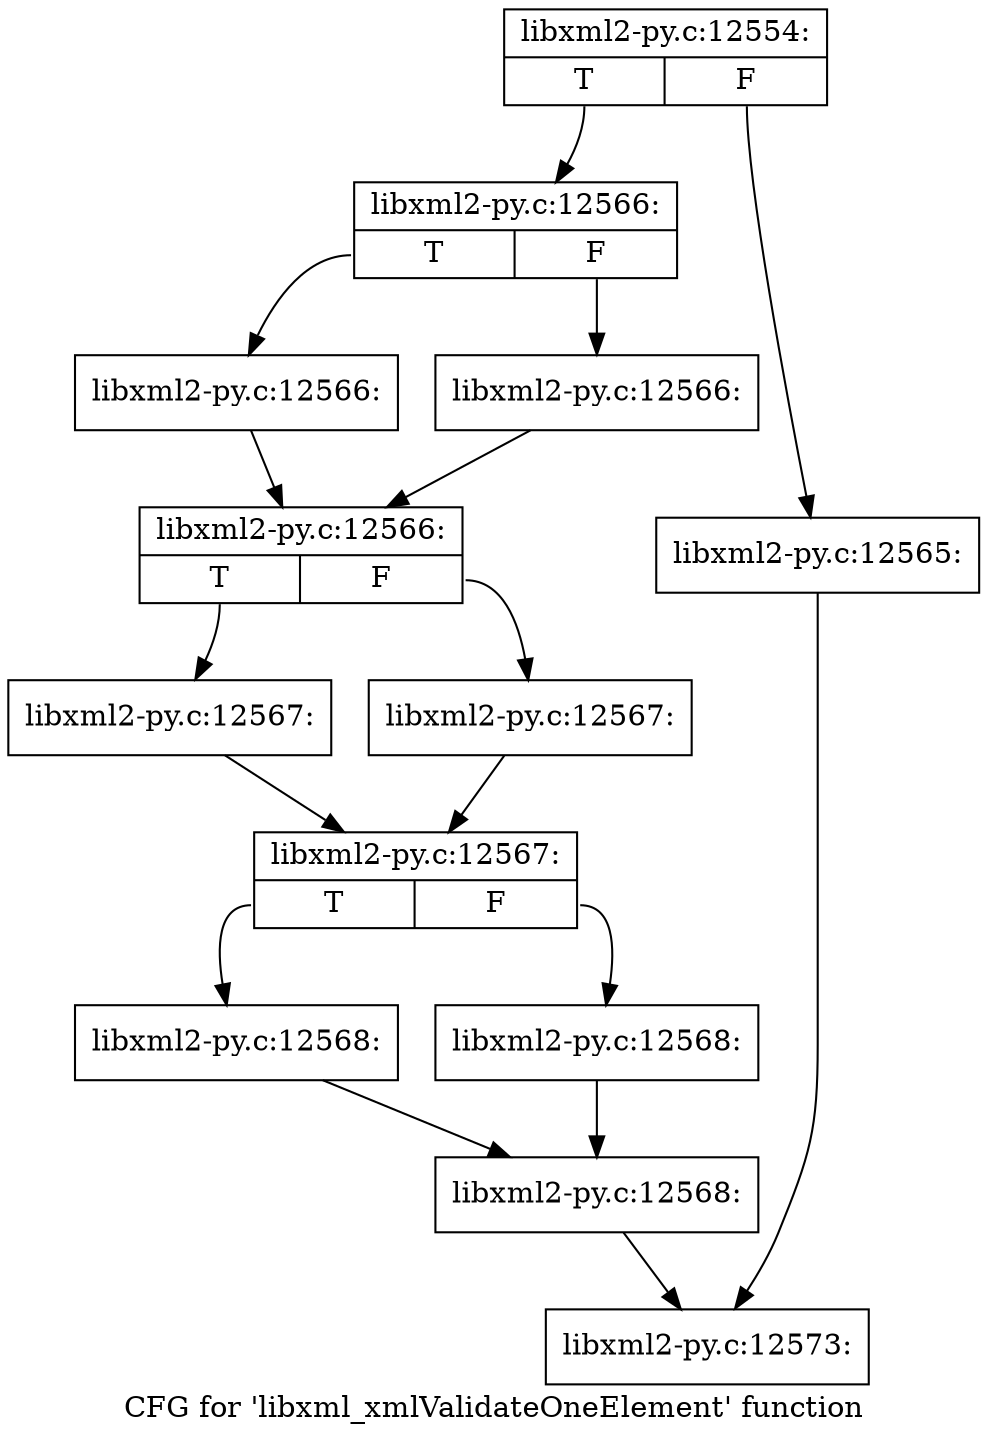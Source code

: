 digraph "CFG for 'libxml_xmlValidateOneElement' function" {
	label="CFG for 'libxml_xmlValidateOneElement' function";

	Node0x4744100 [shape=record,label="{libxml2-py.c:12554:|{<s0>T|<s1>F}}"];
	Node0x4744100:s0 -> Node0x474b4d0;
	Node0x4744100:s1 -> Node0x474b480;
	Node0x474b480 [shape=record,label="{libxml2-py.c:12565:}"];
	Node0x474b480 -> Node0x47420c0;
	Node0x474b4d0 [shape=record,label="{libxml2-py.c:12566:|{<s0>T|<s1>F}}"];
	Node0x474b4d0:s0 -> Node0x474bdf0;
	Node0x474b4d0:s1 -> Node0x474be40;
	Node0x474bdf0 [shape=record,label="{libxml2-py.c:12566:}"];
	Node0x474bdf0 -> Node0x474be90;
	Node0x474be40 [shape=record,label="{libxml2-py.c:12566:}"];
	Node0x474be40 -> Node0x474be90;
	Node0x474be90 [shape=record,label="{libxml2-py.c:12566:|{<s0>T|<s1>F}}"];
	Node0x474be90:s0 -> Node0x474c4c0;
	Node0x474be90:s1 -> Node0x474c510;
	Node0x474c4c0 [shape=record,label="{libxml2-py.c:12567:}"];
	Node0x474c4c0 -> Node0x474c560;
	Node0x474c510 [shape=record,label="{libxml2-py.c:12567:}"];
	Node0x474c510 -> Node0x474c560;
	Node0x474c560 [shape=record,label="{libxml2-py.c:12567:|{<s0>T|<s1>F}}"];
	Node0x474c560:s0 -> Node0x474cbf0;
	Node0x474c560:s1 -> Node0x474cc40;
	Node0x474cbf0 [shape=record,label="{libxml2-py.c:12568:}"];
	Node0x474cbf0 -> Node0x474cc90;
	Node0x474cc40 [shape=record,label="{libxml2-py.c:12568:}"];
	Node0x474cc40 -> Node0x474cc90;
	Node0x474cc90 [shape=record,label="{libxml2-py.c:12568:}"];
	Node0x474cc90 -> Node0x47420c0;
	Node0x47420c0 [shape=record,label="{libxml2-py.c:12573:}"];
}
